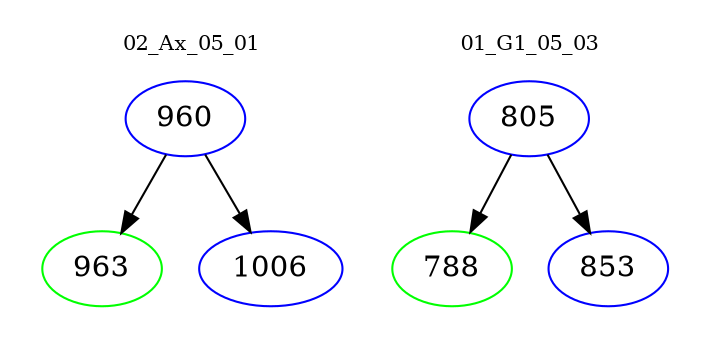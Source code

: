 digraph{
subgraph cluster_0 {
color = white
label = "02_Ax_05_01";
fontsize=10;
T0_960 [label="960", color="blue"]
T0_960 -> T0_963 [color="black"]
T0_963 [label="963", color="green"]
T0_960 -> T0_1006 [color="black"]
T0_1006 [label="1006", color="blue"]
}
subgraph cluster_1 {
color = white
label = "01_G1_05_03";
fontsize=10;
T1_805 [label="805", color="blue"]
T1_805 -> T1_788 [color="black"]
T1_788 [label="788", color="green"]
T1_805 -> T1_853 [color="black"]
T1_853 [label="853", color="blue"]
}
}

